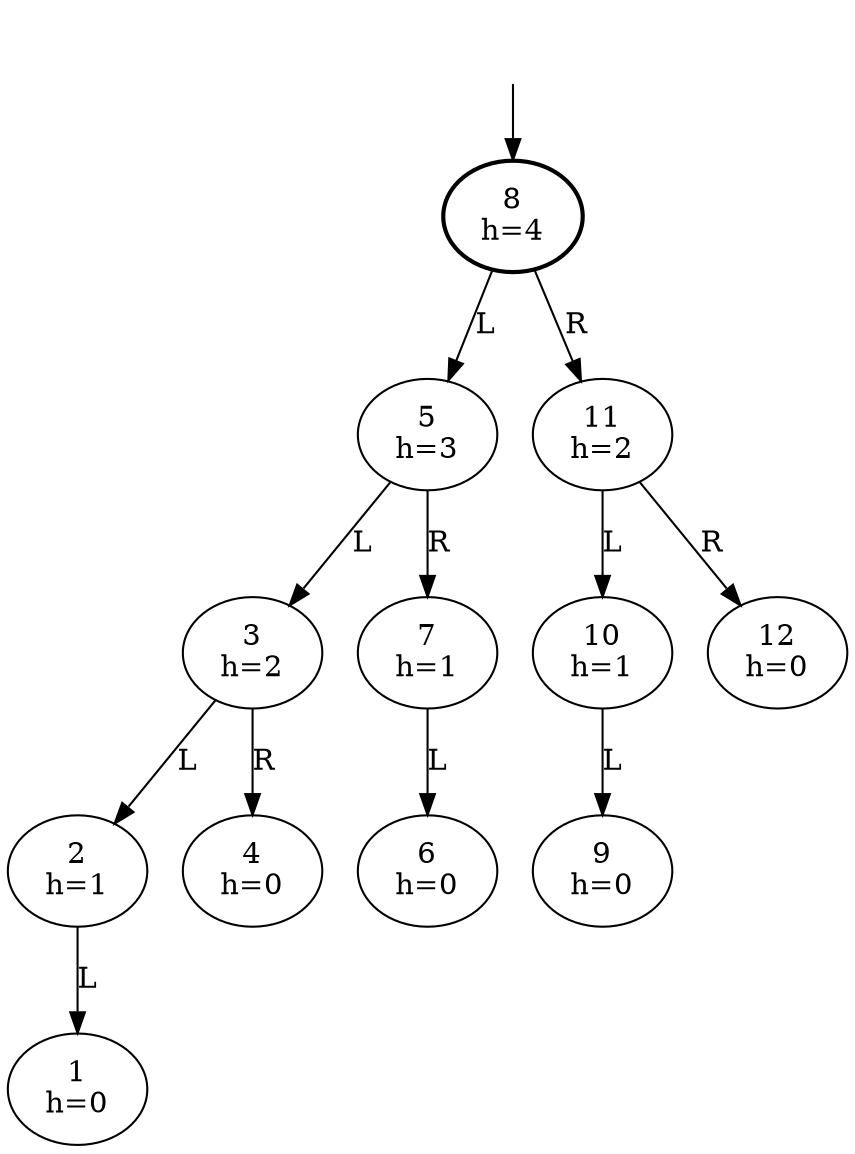 digraph
 {
	Dummy [style=invis];
	Dummy -> 8;
	8 [penwidth=2];

	
      8 [label="8\nh=4"];

      8 -> 5 [label="L"];
      5 [label="5\nh=3"];

      5 -> 3 [label="L"];
      3 [label="3\nh=2"];

      3 -> 2 [label="L"];
      2 [label="2\nh=1"];

      2 -> 1 [label="L"];
      1 [label="1\nh=0"];

      3 -> 4 [label="R"];
      4 [label="4\nh=0"];

      5 -> 7 [label="R"];
      7 [label="7\nh=1"];

      7 -> 6 [label="L"];
      6 [label="6\nh=0"];

      8 -> 11 [label="R"];
      11 [label="11\nh=2"];

      11 -> 10 [label="L"];
      10 [label="10\nh=1"];

      10 -> 9 [label="L"];
      9 [label="9\nh=0"];

      11 -> 12 [label="R"];
      12 [label="12\nh=0"];

}